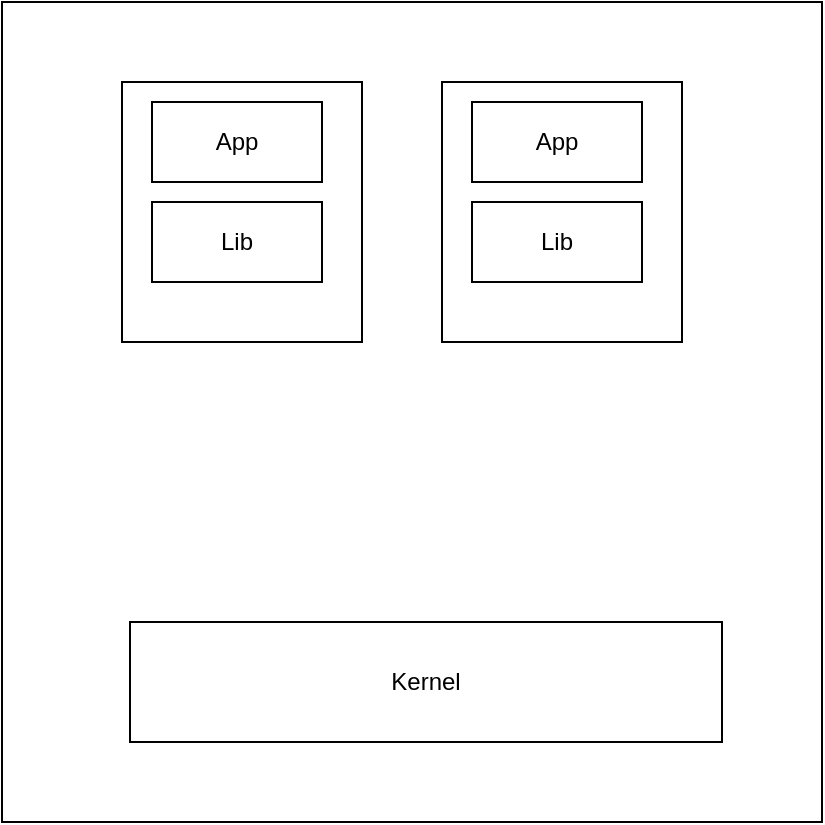 <mxGraphModel dx="270" dy="753" grid="1" gridSize="10" guides="1" tooltips="1" connect="1" arrows="1" fold="1" page="1" pageScale="1" pageWidth="827" pageHeight="1169" background="#ffffff"><root><mxCell id="0"/><mxCell id="1" parent="0"/><mxCell id="3" value="" style="whiteSpace=wrap;html=1;aspect=fixed;" parent="1" vertex="1"><mxGeometry x="230" y="160" width="410" height="410" as="geometry"/></mxCell><mxCell id="4" value="Kernel" style="rounded=0;whiteSpace=wrap;html=1;" parent="1" vertex="1"><mxGeometry x="294" y="470" width="296" height="60" as="geometry"/></mxCell><mxCell id="14" value="" style="rounded=0;whiteSpace=wrap;html=1;" parent="1" vertex="1"><mxGeometry x="290" y="200" width="120" height="130" as="geometry"/></mxCell><mxCell id="15" value="App" style="rounded=0;whiteSpace=wrap;html=1;" parent="1" vertex="1"><mxGeometry x="305" y="210" width="85" height="40" as="geometry"/></mxCell><mxCell id="16" value="Lib" style="rounded=0;whiteSpace=wrap;html=1;" parent="1" vertex="1"><mxGeometry x="305" y="260" width="85" height="40" as="geometry"/></mxCell><mxCell id="17" value="" style="rounded=0;whiteSpace=wrap;html=1;" parent="1" vertex="1"><mxGeometry x="450" y="200" width="120" height="130" as="geometry"/></mxCell><mxCell id="18" value="App" style="rounded=0;whiteSpace=wrap;html=1;" parent="1" vertex="1"><mxGeometry x="465" y="210" width="85" height="40" as="geometry"/></mxCell><mxCell id="19" value="Lib" style="rounded=0;whiteSpace=wrap;html=1;" parent="1" vertex="1"><mxGeometry x="465" y="260" width="85" height="40" as="geometry"/></mxCell></root></mxGraphModel>